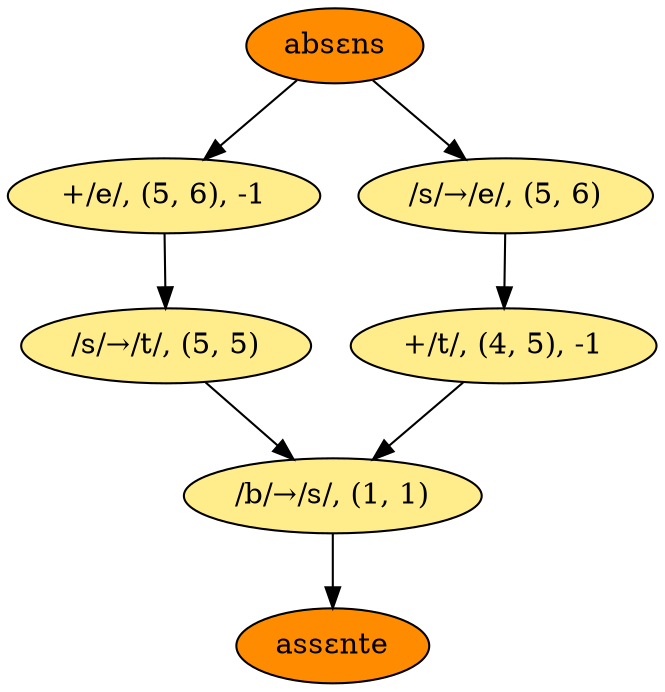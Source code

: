 // /absɛns/ to /assɛnte/
digraph {
	node [fillcolor=lightgoldenrod1 style=filled]
	bgcolor=transparent
	0 [label="absɛns" fillcolor=darkorange]
	1 [label="+/e/, (5, 6), -1"]
	2 [label="/s/→/t/, (5, 5)"]
	3 [label="/b/→/s/, (1, 1)"]
	4 [label="/s/→/e/, (5, 6)"]
	5 [label="+/t/, (4, 5), -1"]
	6 [label="assɛnte" fillcolor=darkorange]
	0 -> 1
	0 -> 4
	1 -> 2
	2 -> 3
	3 -> 6
	4 -> 5
	5 -> 3
}
